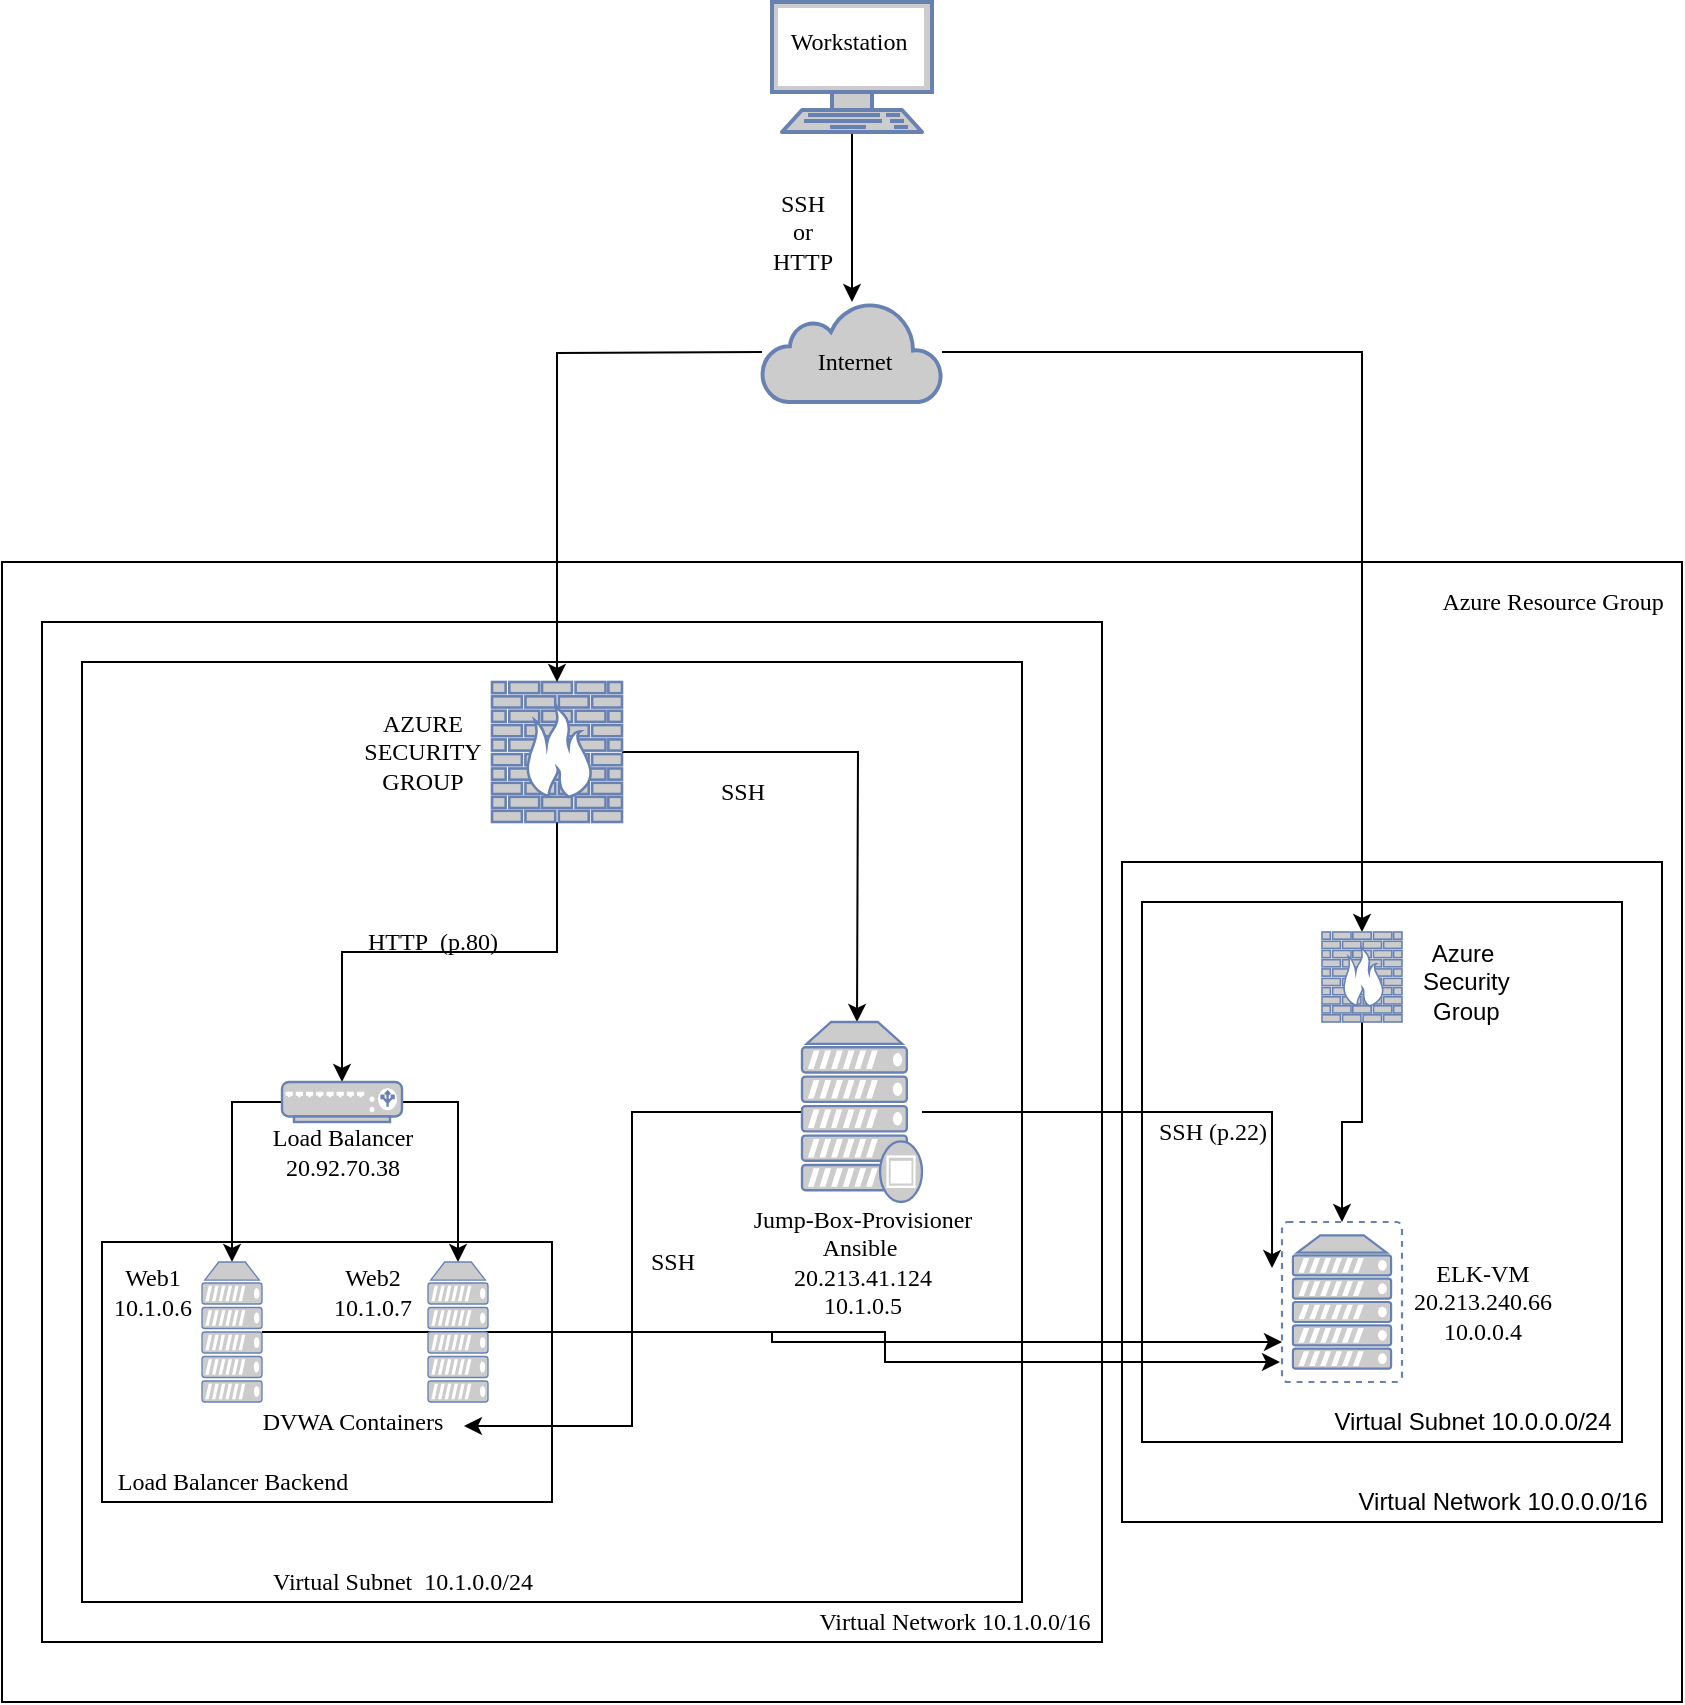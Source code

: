 <mxfile version="17.5.0" type="device"><diagram id="mAog7SMPm7MydYHrIf8R" name="Page-1"><mxGraphModel dx="1422" dy="794" grid="1" gridSize="10" guides="1" tooltips="1" connect="1" arrows="1" fold="1" page="1" pageScale="1" pageWidth="850" pageHeight="1100" math="0" shadow="0"><root><mxCell id="0"/><mxCell id="1" parent="0"/><mxCell id="GQ0M9Yg0rmMAzpb5MPVJ-9" value="" style="rounded=0;whiteSpace=wrap;html=1;fillColor=none;" vertex="1" parent="1"><mxGeometry x="560" y="500" width="270" height="330" as="geometry"/></mxCell><mxCell id="6o8e6DrgTxfxKh6E1ju7-33" value="" style="rounded=0;whiteSpace=wrap;html=1;shadow=0;fontFamily=Times New Roman;fillColor=none;" parent="1" vertex="1"><mxGeometry x="50" y="690" width="225" height="130" as="geometry"/></mxCell><mxCell id="6o8e6DrgTxfxKh6E1ju7-43" value="" style="rounded=0;whiteSpace=wrap;html=1;shadow=0;fontFamily=Times New Roman;fillColor=none;" parent="1" vertex="1"><mxGeometry y="350" width="840" height="570" as="geometry"/></mxCell><mxCell id="6o8e6DrgTxfxKh6E1ju7-38" value="" style="rounded=0;whiteSpace=wrap;html=1;shadow=0;fontFamily=Times New Roman;fillColor=none;" parent="1" vertex="1"><mxGeometry x="20" y="380" width="530" height="510" as="geometry"/></mxCell><mxCell id="6o8e6DrgTxfxKh6E1ju7-12" value="" style="whiteSpace=wrap;html=1;aspect=fixed;fontFamily=Times New Roman;shadow=0;fillColor=none;" parent="1" vertex="1"><mxGeometry x="40" y="400" width="470" height="470" as="geometry"/></mxCell><mxCell id="6o8e6DrgTxfxKh6E1ju7-6" value="" style="edgeStyle=orthogonalEdgeStyle;rounded=0;orthogonalLoop=1;jettySize=auto;html=1;" parent="1" source="6o8e6DrgTxfxKh6E1ju7-1" target="6o8e6DrgTxfxKh6E1ju7-5" edge="1"><mxGeometry relative="1" as="geometry"/></mxCell><mxCell id="6o8e6DrgTxfxKh6E1ju7-1" value="" style="fontColor=#0066CC;verticalAlign=top;verticalLabelPosition=bottom;labelPosition=center;align=center;html=1;outlineConnect=0;fillColor=#CCCCCC;strokeColor=#6881B3;gradientColor=none;gradientDirection=north;strokeWidth=2;shape=mxgraph.networks.terminal;fontFamily=Times New Roman;" parent="1" vertex="1"><mxGeometry x="385" y="70" width="80" height="65" as="geometry"/></mxCell><mxCell id="6o8e6DrgTxfxKh6E1ju7-14" style="edgeStyle=orthogonalEdgeStyle;rounded=0;orthogonalLoop=1;jettySize=auto;html=1;exitX=0.5;exitY=1;exitDx=0;exitDy=0;exitPerimeter=0;fontFamily=Times New Roman;" parent="1" source="6o8e6DrgTxfxKh6E1ju7-4" target="6o8e6DrgTxfxKh6E1ju7-13" edge="1"><mxGeometry relative="1" as="geometry"/></mxCell><mxCell id="6o8e6DrgTxfxKh6E1ju7-16" style="edgeStyle=orthogonalEdgeStyle;rounded=0;orthogonalLoop=1;jettySize=auto;html=1;fontFamily=Times New Roman;" parent="1" source="6o8e6DrgTxfxKh6E1ju7-4" edge="1"><mxGeometry relative="1" as="geometry"><mxPoint x="427.5" y="580" as="targetPoint"/></mxGeometry></mxCell><mxCell id="6o8e6DrgTxfxKh6E1ju7-4" value="" style="fontColor=#0066CC;verticalAlign=top;verticalLabelPosition=bottom;labelPosition=center;align=center;html=1;outlineConnect=0;fillColor=#CCCCCC;strokeColor=#6881B3;gradientColor=none;gradientDirection=north;strokeWidth=2;shape=mxgraph.networks.firewall;" parent="1" vertex="1"><mxGeometry x="245" y="410" width="65" height="70" as="geometry"/></mxCell><mxCell id="6o8e6DrgTxfxKh6E1ju7-7" value="" style="edgeStyle=orthogonalEdgeStyle;rounded=0;orthogonalLoop=1;jettySize=auto;html=1;" parent="1" target="6o8e6DrgTxfxKh6E1ju7-4" edge="1"><mxGeometry relative="1" as="geometry"><mxPoint x="380" y="245" as="sourcePoint"/></mxGeometry></mxCell><mxCell id="GQ0M9Yg0rmMAzpb5MPVJ-1" style="edgeStyle=orthogonalEdgeStyle;rounded=0;orthogonalLoop=1;jettySize=auto;html=1;entryX=0.5;entryY=0;entryDx=0;entryDy=0;entryPerimeter=0;" edge="1" parent="1" source="6o8e6DrgTxfxKh6E1ju7-5" target="6o8e6DrgTxfxKh6E1ju7-47"><mxGeometry relative="1" as="geometry"/></mxCell><mxCell id="6o8e6DrgTxfxKh6E1ju7-5" value="" style="html=1;outlineConnect=0;fillColor=#CCCCCC;strokeColor=#6881B3;gradientColor=none;gradientDirection=north;strokeWidth=2;shape=mxgraph.networks.cloud;fontColor=#ffffff;" parent="1" vertex="1"><mxGeometry x="380" y="220" width="90" height="50" as="geometry"/></mxCell><mxCell id="6o8e6DrgTxfxKh6E1ju7-8" value="Workstation" style="text;html=1;resizable=0;autosize=1;align=center;verticalAlign=middle;points=[];fillColor=none;strokeColor=none;rounded=0;fontFamily=Times New Roman;" parent="1" vertex="1"><mxGeometry x="388" y="80" width="70" height="20" as="geometry"/></mxCell><mxCell id="6o8e6DrgTxfxKh6E1ju7-9" value="Internet" style="text;html=1;resizable=0;autosize=1;align=center;verticalAlign=middle;points=[];fillColor=none;strokeColor=none;rounded=0;fontFamily=Times New Roman;" parent="1" vertex="1"><mxGeometry x="400.5" y="240" width="50" height="20" as="geometry"/></mxCell><mxCell id="6o8e6DrgTxfxKh6E1ju7-10" value="SSH&lt;br&gt;or&lt;br&gt;HTTP" style="text;html=1;resizable=0;autosize=1;align=center;verticalAlign=middle;points=[];fillColor=none;strokeColor=none;rounded=0;fontFamily=Times New Roman;" parent="1" vertex="1"><mxGeometry x="375" y="160" width="50" height="50" as="geometry"/></mxCell><mxCell id="6o8e6DrgTxfxKh6E1ju7-11" value="AZURE&lt;br&gt;SECURITY&lt;br&gt;GROUP" style="text;html=1;resizable=0;autosize=1;align=center;verticalAlign=middle;points=[];fillColor=none;strokeColor=none;rounded=0;fontFamily=Times New Roman;" parent="1" vertex="1"><mxGeometry x="175" y="420" width="70" height="50" as="geometry"/></mxCell><mxCell id="6o8e6DrgTxfxKh6E1ju7-25" style="edgeStyle=orthogonalEdgeStyle;rounded=0;orthogonalLoop=1;jettySize=auto;html=1;entryX=0.5;entryY=0;entryDx=0;entryDy=0;entryPerimeter=0;fontFamily=Times New Roman;" parent="1" source="6o8e6DrgTxfxKh6E1ju7-13" target="6o8e6DrgTxfxKh6E1ju7-23" edge="1"><mxGeometry relative="1" as="geometry"/></mxCell><mxCell id="6o8e6DrgTxfxKh6E1ju7-26" style="edgeStyle=orthogonalEdgeStyle;rounded=0;orthogonalLoop=1;jettySize=auto;html=1;fontFamily=Times New Roman;" parent="1" source="6o8e6DrgTxfxKh6E1ju7-13" target="6o8e6DrgTxfxKh6E1ju7-24" edge="1"><mxGeometry relative="1" as="geometry"/></mxCell><mxCell id="6o8e6DrgTxfxKh6E1ju7-13" value="" style="fontColor=#0066CC;verticalAlign=top;verticalLabelPosition=bottom;labelPosition=center;align=center;html=1;outlineConnect=0;fillColor=#CCCCCC;strokeColor=#6881B3;gradientColor=none;gradientDirection=north;strokeWidth=2;shape=mxgraph.networks.load_balancer;shadow=0;fontFamily=Times New Roman;" parent="1" vertex="1"><mxGeometry x="140" y="610" width="60" height="20" as="geometry"/></mxCell><mxCell id="6o8e6DrgTxfxKh6E1ju7-17" value="HTTP&amp;nbsp; (p.80)" style="text;html=1;resizable=0;autosize=1;align=center;verticalAlign=middle;points=[];fillColor=none;strokeColor=none;rounded=0;shadow=0;fontFamily=Times New Roman;" parent="1" vertex="1"><mxGeometry x="175" y="530" width="80" height="20" as="geometry"/></mxCell><mxCell id="6o8e6DrgTxfxKh6E1ju7-19" value="SSH" style="text;html=1;resizable=0;autosize=1;align=center;verticalAlign=middle;points=[];fillColor=none;strokeColor=none;rounded=0;shadow=0;fontFamily=Times New Roman;" parent="1" vertex="1"><mxGeometry x="350" y="455" width="40" height="20" as="geometry"/></mxCell><mxCell id="6o8e6DrgTxfxKh6E1ju7-30" style="edgeStyle=orthogonalEdgeStyle;rounded=0;orthogonalLoop=1;jettySize=auto;html=1;entryX=1.009;entryY=0.6;entryDx=0;entryDy=0;entryPerimeter=0;fontFamily=Times New Roman;" parent="1" source="6o8e6DrgTxfxKh6E1ju7-20" target="6o8e6DrgTxfxKh6E1ju7-27" edge="1"><mxGeometry relative="1" as="geometry"/></mxCell><mxCell id="GQ0M9Yg0rmMAzpb5MPVJ-6" style="edgeStyle=orthogonalEdgeStyle;rounded=0;orthogonalLoop=1;jettySize=auto;html=1;entryX=-0.083;entryY=0.288;entryDx=0;entryDy=0;entryPerimeter=0;" edge="1" parent="1" source="6o8e6DrgTxfxKh6E1ju7-20" target="6o8e6DrgTxfxKh6E1ju7-40"><mxGeometry relative="1" as="geometry"/></mxCell><mxCell id="6o8e6DrgTxfxKh6E1ju7-20" value="" style="fontColor=#0066CC;verticalAlign=top;verticalLabelPosition=bottom;labelPosition=center;align=center;html=1;outlineConnect=0;fillColor=#CCCCCC;strokeColor=#6881B3;gradientColor=none;gradientDirection=north;strokeWidth=2;shape=mxgraph.networks.proxy_server;shadow=0;fontFamily=Times New Roman;" parent="1" vertex="1"><mxGeometry x="400" y="580" width="60" height="90" as="geometry"/></mxCell><mxCell id="6o8e6DrgTxfxKh6E1ju7-21" value="Jump-Box-Provisioner&lt;br&gt;Ansible&amp;nbsp;&lt;br&gt;20.213.41.124&lt;br&gt;10.1.0.5" style="text;html=1;resizable=0;autosize=1;align=center;verticalAlign=middle;points=[];fillColor=none;strokeColor=none;rounded=0;shadow=0;fontFamily=Times New Roman;" parent="1" vertex="1"><mxGeometry x="370" y="670" width="120" height="60" as="geometry"/></mxCell><mxCell id="6o8e6DrgTxfxKh6E1ju7-22" value="Load Balancer&lt;br&gt;20.92.70.38" style="text;html=1;resizable=0;autosize=1;align=center;verticalAlign=middle;points=[];fillColor=none;strokeColor=none;rounded=0;shadow=0;fontFamily=Times New Roman;" parent="1" vertex="1"><mxGeometry x="125" y="630" width="90" height="30" as="geometry"/></mxCell><mxCell id="GQ0M9Yg0rmMAzpb5MPVJ-5" style="edgeStyle=orthogonalEdgeStyle;rounded=0;orthogonalLoop=1;jettySize=auto;html=1;" edge="1" parent="1" source="6o8e6DrgTxfxKh6E1ju7-23" target="6o8e6DrgTxfxKh6E1ju7-40"><mxGeometry relative="1" as="geometry"><Array as="points"><mxPoint x="385" y="735"/><mxPoint x="385" y="740"/></Array></mxGeometry></mxCell><mxCell id="6o8e6DrgTxfxKh6E1ju7-23" value="" style="fontColor=#0066CC;verticalAlign=top;verticalLabelPosition=bottom;labelPosition=center;align=center;html=1;outlineConnect=0;fillColor=#CCCCCC;strokeColor=#6881B3;gradientColor=none;gradientDirection=north;strokeWidth=2;shape=mxgraph.networks.server;shadow=0;fontFamily=Times New Roman;" parent="1" vertex="1"><mxGeometry x="100" y="700" width="30" height="70" as="geometry"/></mxCell><mxCell id="GQ0M9Yg0rmMAzpb5MPVJ-4" style="edgeStyle=orthogonalEdgeStyle;rounded=0;orthogonalLoop=1;jettySize=auto;html=1;entryX=-0.017;entryY=0.875;entryDx=0;entryDy=0;entryPerimeter=0;" edge="1" parent="1" source="6o8e6DrgTxfxKh6E1ju7-24" target="6o8e6DrgTxfxKh6E1ju7-40"><mxGeometry relative="1" as="geometry"/></mxCell><mxCell id="6o8e6DrgTxfxKh6E1ju7-24" value="" style="fontColor=#0066CC;verticalAlign=top;verticalLabelPosition=bottom;labelPosition=center;align=center;html=1;outlineConnect=0;fillColor=#CCCCCC;strokeColor=#6881B3;gradientColor=none;gradientDirection=north;strokeWidth=2;shape=mxgraph.networks.server;shadow=0;fontFamily=Times New Roman;" parent="1" vertex="1"><mxGeometry x="213" y="700" width="30" height="70" as="geometry"/></mxCell><mxCell id="6o8e6DrgTxfxKh6E1ju7-27" value="DVWA Containers" style="text;html=1;resizable=0;autosize=1;align=center;verticalAlign=middle;points=[];fillColor=none;strokeColor=none;rounded=0;shadow=0;fontFamily=Times New Roman;" parent="1" vertex="1"><mxGeometry x="120" y="770" width="110" height="20" as="geometry"/></mxCell><mxCell id="6o8e6DrgTxfxKh6E1ju7-28" value="Web1&lt;br&gt;10.1.0.6" style="text;html=1;resizable=0;autosize=1;align=center;verticalAlign=middle;points=[];fillColor=none;strokeColor=none;rounded=0;shadow=0;fontFamily=Times New Roman;" parent="1" vertex="1"><mxGeometry x="50" y="700" width="50" height="30" as="geometry"/></mxCell><mxCell id="6o8e6DrgTxfxKh6E1ju7-29" value="Web2&lt;br&gt;10.1.0.7" style="text;html=1;resizable=0;autosize=1;align=center;verticalAlign=middle;points=[];fillColor=none;strokeColor=none;rounded=0;shadow=0;fontFamily=Times New Roman;" parent="1" vertex="1"><mxGeometry x="160" y="700" width="50" height="30" as="geometry"/></mxCell><mxCell id="6o8e6DrgTxfxKh6E1ju7-31" value="SSH" style="text;html=1;resizable=0;autosize=1;align=center;verticalAlign=middle;points=[];fillColor=none;strokeColor=none;rounded=0;shadow=0;fontFamily=Times New Roman;" parent="1" vertex="1"><mxGeometry x="315" y="690" width="40" height="20" as="geometry"/></mxCell><mxCell id="6o8e6DrgTxfxKh6E1ju7-34" value="Load Balancer Backend" style="text;html=1;resizable=0;autosize=1;align=center;verticalAlign=middle;points=[];fillColor=none;strokeColor=none;rounded=0;shadow=0;fontFamily=Times New Roman;" parent="1" vertex="1"><mxGeometry x="50" y="800" width="130" height="20" as="geometry"/></mxCell><mxCell id="6o8e6DrgTxfxKh6E1ju7-36" value="Virtual Subnet&amp;nbsp; 10.1.0.0/24" style="text;html=1;resizable=0;autosize=1;align=center;verticalAlign=middle;points=[];fillColor=none;strokeColor=none;rounded=0;shadow=0;fontFamily=Times New Roman;" parent="1" vertex="1"><mxGeometry x="125" y="850" width="150" height="20" as="geometry"/></mxCell><mxCell id="6o8e6DrgTxfxKh6E1ju7-39" value="Virtual Network 10.1.0.0/16" style="text;html=1;resizable=0;autosize=1;align=center;verticalAlign=middle;points=[];fillColor=none;strokeColor=none;rounded=0;shadow=0;fontFamily=Times New Roman;" parent="1" vertex="1"><mxGeometry x="400.5" y="870" width="150" height="20" as="geometry"/></mxCell><mxCell id="6o8e6DrgTxfxKh6E1ju7-40" value="" style="fontColor=#0066CC;verticalAlign=top;verticalLabelPosition=bottom;labelPosition=center;align=center;html=1;outlineConnect=0;fillColor=#CCCCCC;strokeColor=#6881B3;gradientColor=none;gradientDirection=north;strokeWidth=2;shape=mxgraph.networks.virtual_server;shadow=0;fontFamily=Times New Roman;" parent="1" vertex="1"><mxGeometry x="640" y="680" width="60" height="80" as="geometry"/></mxCell><mxCell id="6o8e6DrgTxfxKh6E1ju7-44" value="Azure Resource Group" style="text;html=1;resizable=0;autosize=1;align=center;verticalAlign=middle;points=[];fillColor=none;strokeColor=none;rounded=0;shadow=0;fontFamily=Times New Roman;" parent="1" vertex="1"><mxGeometry x="710" y="360" width="130" height="20" as="geometry"/></mxCell><mxCell id="6o8e6DrgTxfxKh6E1ju7-45" value="ELK-VM&lt;br&gt;20.213.240.66&lt;br&gt;10.0.0.4" style="text;html=1;resizable=0;autosize=1;align=center;verticalAlign=middle;points=[];fillColor=none;strokeColor=none;rounded=0;shadow=0;fontFamily=Times New Roman;" parent="1" vertex="1"><mxGeometry x="700" y="695" width="80" height="50" as="geometry"/></mxCell><mxCell id="6o8e6DrgTxfxKh6E1ju7-46" value="SSH (p.22)" style="text;html=1;resizable=0;autosize=1;align=center;verticalAlign=middle;points=[];fillColor=none;strokeColor=none;rounded=0;shadow=0;fontFamily=Times New Roman;" parent="1" vertex="1"><mxGeometry x="570" y="625" width="70" height="20" as="geometry"/></mxCell><mxCell id="GQ0M9Yg0rmMAzpb5MPVJ-2" style="edgeStyle=orthogonalEdgeStyle;rounded=0;orthogonalLoop=1;jettySize=auto;html=1;entryX=0.5;entryY=0;entryDx=0;entryDy=0;entryPerimeter=0;" edge="1" parent="1" source="6o8e6DrgTxfxKh6E1ju7-47" target="6o8e6DrgTxfxKh6E1ju7-40"><mxGeometry relative="1" as="geometry"/></mxCell><mxCell id="6o8e6DrgTxfxKh6E1ju7-47" value="" style="fontColor=#0066CC;verticalAlign=top;verticalLabelPosition=bottom;labelPosition=center;align=center;html=1;outlineConnect=0;fillColor=#CCCCCC;strokeColor=#6881B3;gradientColor=none;gradientDirection=north;strokeWidth=2;shape=mxgraph.networks.firewall;shadow=0;fontFamily=Times New Roman;" parent="1" vertex="1"><mxGeometry x="660" y="535" width="40" height="45" as="geometry"/></mxCell><mxCell id="GQ0M9Yg0rmMAzpb5MPVJ-7" value="" style="rounded=0;whiteSpace=wrap;html=1;fillColor=none;" vertex="1" parent="1"><mxGeometry x="570" y="520" width="240" height="270" as="geometry"/></mxCell><mxCell id="GQ0M9Yg0rmMAzpb5MPVJ-8" value="Virtual Network 10.0.0.0/16" style="text;html=1;resizable=0;autosize=1;align=center;verticalAlign=middle;points=[];fillColor=none;strokeColor=none;rounded=0;" vertex="1" parent="1"><mxGeometry x="670" y="810" width="160" height="20" as="geometry"/></mxCell><mxCell id="GQ0M9Yg0rmMAzpb5MPVJ-10" value="Virtual Subnet 10.0.0.0/24" style="text;html=1;resizable=0;autosize=1;align=center;verticalAlign=middle;points=[];fillColor=none;strokeColor=none;rounded=0;" vertex="1" parent="1"><mxGeometry x="660" y="770" width="150" height="20" as="geometry"/></mxCell><mxCell id="GQ0M9Yg0rmMAzpb5MPVJ-11" value="Azure&lt;br&gt;&amp;nbsp;Security&lt;br&gt;&amp;nbsp;Group" style="text;html=1;resizable=0;autosize=1;align=center;verticalAlign=middle;points=[];fillColor=none;strokeColor=none;rounded=0;" vertex="1" parent="1"><mxGeometry x="700" y="535" width="60" height="50" as="geometry"/></mxCell></root></mxGraphModel></diagram></mxfile>